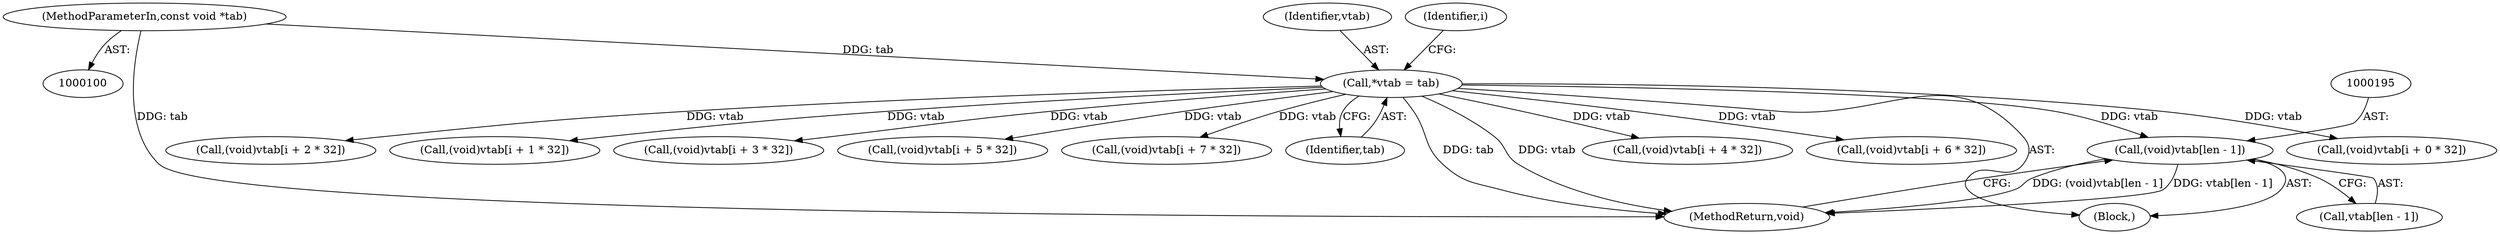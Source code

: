 digraph "0_libgcrypt_a4c561aab1014c3630bc88faf6f5246fee16b020_0@array" {
"1000194" [label="(Call,(void)vtab[len - 1])"];
"1000105" [label="(Call,*vtab = tab)"];
"1000101" [label="(MethodParameterIn,const void *tab)"];
"1000122" [label="(Call,(void)vtab[i + 0 * 32])"];
"1000196" [label="(Call,vtab[len - 1])"];
"1000140" [label="(Call,(void)vtab[i + 2 * 32])"];
"1000131" [label="(Call,(void)vtab[i + 1 * 32])"];
"1000149" [label="(Call,(void)vtab[i + 3 * 32])"];
"1000167" [label="(Call,(void)vtab[i + 5 * 32])"];
"1000101" [label="(MethodParameterIn,const void *tab)"];
"1000185" [label="(Call,(void)vtab[i + 7 * 32])"];
"1000107" [label="(Identifier,tab)"];
"1000201" [label="(MethodReturn,void)"];
"1000158" [label="(Call,(void)vtab[i + 4 * 32])"];
"1000176" [label="(Call,(void)vtab[i + 6 * 32])"];
"1000106" [label="(Identifier,vtab)"];
"1000111" [label="(Identifier,i)"];
"1000103" [label="(Block,)"];
"1000194" [label="(Call,(void)vtab[len - 1])"];
"1000105" [label="(Call,*vtab = tab)"];
"1000194" -> "1000103"  [label="AST: "];
"1000194" -> "1000196"  [label="CFG: "];
"1000195" -> "1000194"  [label="AST: "];
"1000196" -> "1000194"  [label="AST: "];
"1000201" -> "1000194"  [label="CFG: "];
"1000194" -> "1000201"  [label="DDG: (void)vtab[len - 1]"];
"1000194" -> "1000201"  [label="DDG: vtab[len - 1]"];
"1000105" -> "1000194"  [label="DDG: vtab"];
"1000105" -> "1000103"  [label="AST: "];
"1000105" -> "1000107"  [label="CFG: "];
"1000106" -> "1000105"  [label="AST: "];
"1000107" -> "1000105"  [label="AST: "];
"1000111" -> "1000105"  [label="CFG: "];
"1000105" -> "1000201"  [label="DDG: tab"];
"1000105" -> "1000201"  [label="DDG: vtab"];
"1000101" -> "1000105"  [label="DDG: tab"];
"1000105" -> "1000122"  [label="DDG: vtab"];
"1000105" -> "1000131"  [label="DDG: vtab"];
"1000105" -> "1000140"  [label="DDG: vtab"];
"1000105" -> "1000149"  [label="DDG: vtab"];
"1000105" -> "1000158"  [label="DDG: vtab"];
"1000105" -> "1000167"  [label="DDG: vtab"];
"1000105" -> "1000176"  [label="DDG: vtab"];
"1000105" -> "1000185"  [label="DDG: vtab"];
"1000101" -> "1000100"  [label="AST: "];
"1000101" -> "1000201"  [label="DDG: tab"];
}

